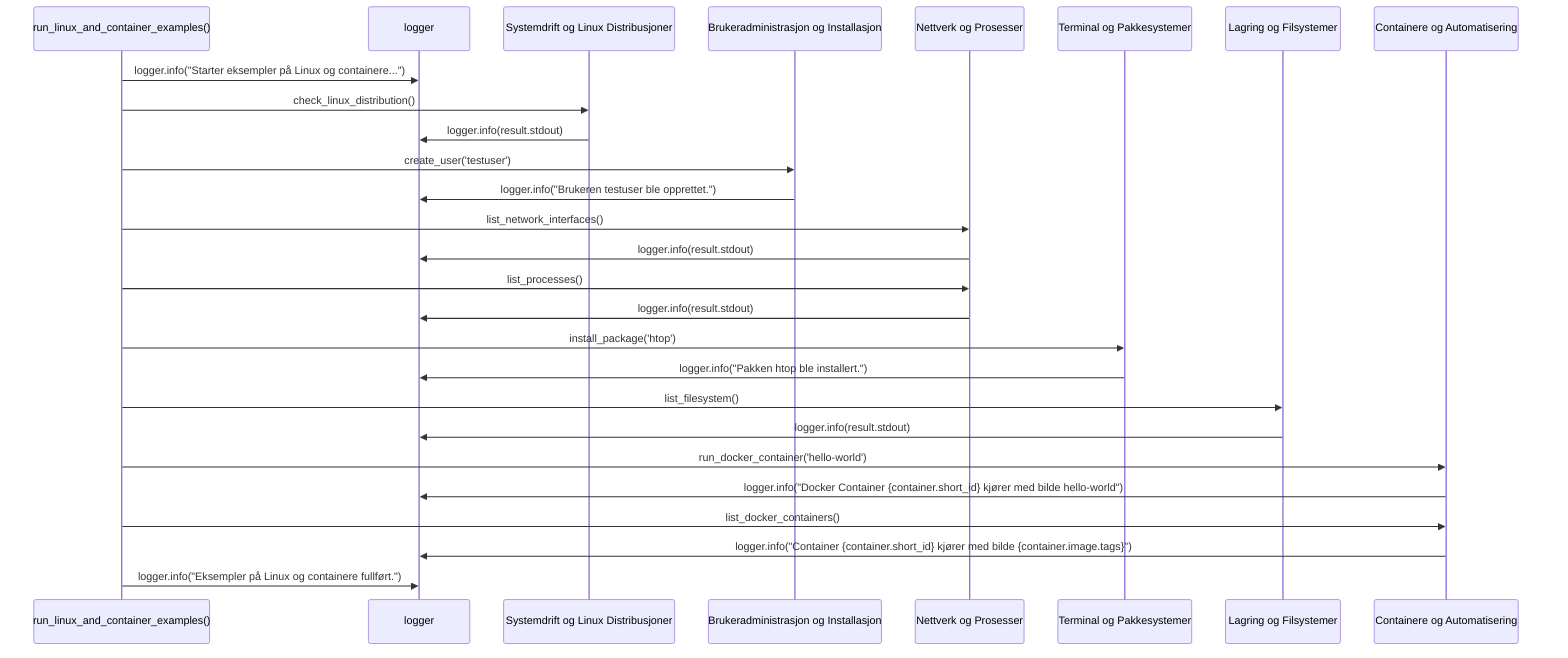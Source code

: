 sequenceDiagram
    participant Main as run_linux_and_container_examples()
    participant Logger as logger
    participant System as Systemdrift og Linux Distribusjoner
    participant User as Brukeradministrasjon og Installasjon
    participant Network as Nettverk og Prosesser
    participant Terminal as Terminal og Pakkesystemer
    participant Storage as Lagring og Filsystemer
    participant Container as Containere og Automatisering

    Main ->> Logger: logger.info("Starter eksempler på Linux og containere...")
    Main ->> System: check_linux_distribution()
    System ->> Logger: logger.info(result.stdout)
    Main ->> User: create_user('testuser')
    User ->> Logger: logger.info("Brukeren testuser ble opprettet.")
    Main ->> Network: list_network_interfaces()
    Network ->> Logger: logger.info(result.stdout)
    Main ->> Network: list_processes()
    Network ->> Logger: logger.info(result.stdout)
    Main ->> Terminal: install_package('htop')
    Terminal ->> Logger: logger.info("Pakken htop ble installert.")
    Main ->> Storage: list_filesystem()
    Storage ->> Logger: logger.info(result.stdout)
    Main ->> Container: run_docker_container('hello-world')
    Container ->> Logger: logger.info("Docker Container {container.short_id} kjører med bilde hello-world")
    Main ->> Container: list_docker_containers()
    Container ->> Logger: logger.info("Container {container.short_id} kjører med bilde {container.image.tags}")
    Main ->> Logger: logger.info("Eksempler på Linux og containere fullført.")